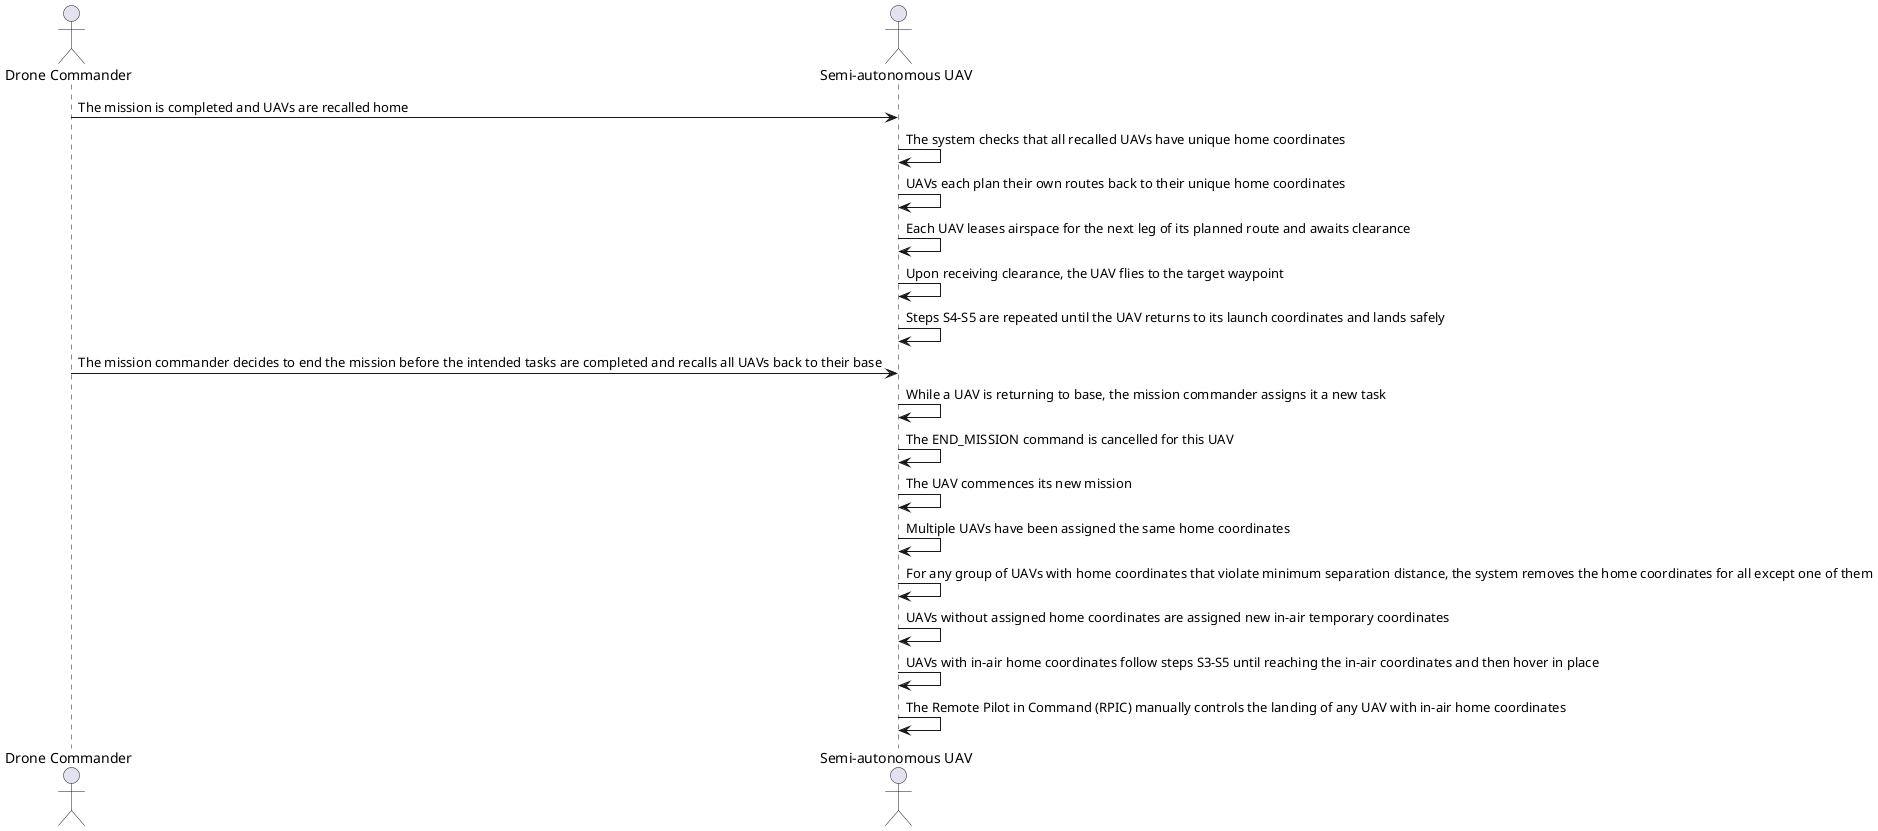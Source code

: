 @startuml "End Mission Sequence Diagram"

actor "Drone Commander" as DC
actor "Semi-autonomous UAV" as UAV

DC -> UAV: The mission is completed and UAVs are recalled home
UAV -> UAV: The system checks that all recalled UAVs have unique home coordinates
UAV -> UAV: UAVs each plan their own routes back to their unique home coordinates
UAV -> UAV: Each UAV leases airspace for the next leg of its planned route and awaits clearance
UAV -> UAV: Upon receiving clearance, the UAV flies to the target waypoint
UAV -> UAV: Steps S4-S5 are repeated until the UAV returns to its launch coordinates and lands safely

DC -> UAV: The mission commander decides to end the mission before the intended tasks are completed and recalls all UAVs back to their base
UAV -> UAV: While a UAV is returning to base, the mission commander assigns it a new task
UAV -> UAV: The END_MISSION command is cancelled for this UAV
UAV -> UAV: The UAV commences its new mission

UAV -> UAV: Multiple UAVs have been assigned the same home coordinates
UAV -> UAV: For any group of UAVs with home coordinates that violate minimum separation distance, the system removes the home coordinates for all except one of them
UAV -> UAV: UAVs without assigned home coordinates are assigned new in-air temporary coordinates
UAV -> UAV: UAVs with in-air home coordinates follow steps S3-S5 until reaching the in-air coordinates and then hover in place
UAV -> UAV: The Remote Pilot in Command (RPIC) manually controls the landing of any UAV with in-air home coordinates

@enduml
